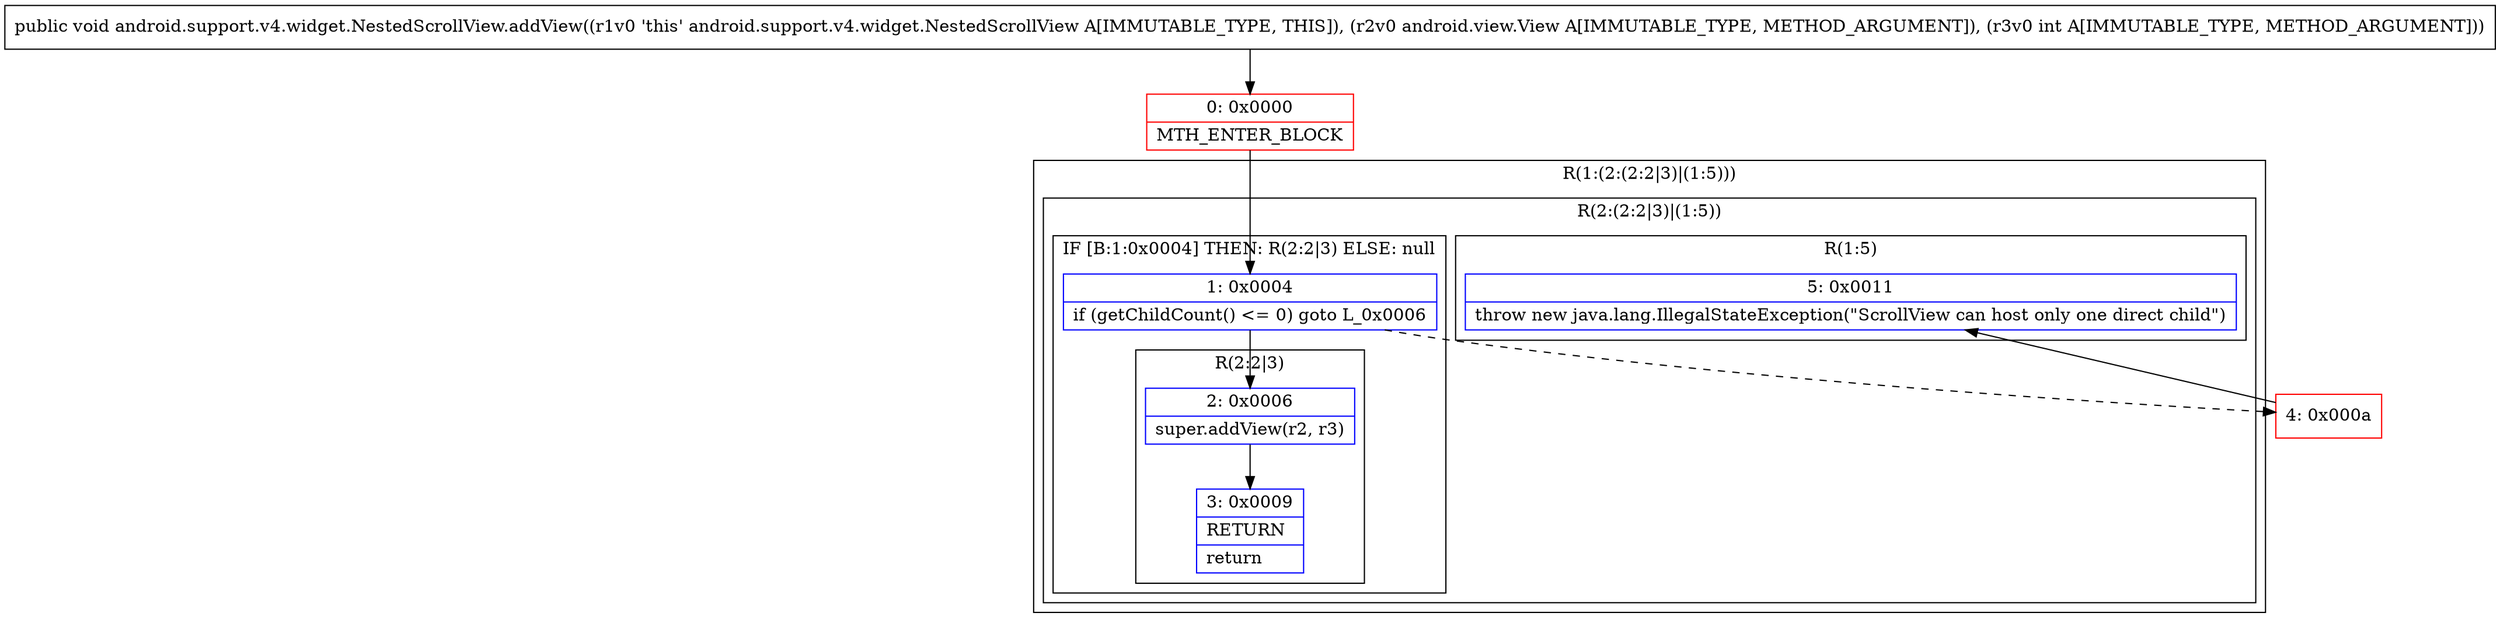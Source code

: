 digraph "CFG forandroid.support.v4.widget.NestedScrollView.addView(Landroid\/view\/View;I)V" {
subgraph cluster_Region_1470104965 {
label = "R(1:(2:(2:2|3)|(1:5)))";
node [shape=record,color=blue];
subgraph cluster_Region_1787856063 {
label = "R(2:(2:2|3)|(1:5))";
node [shape=record,color=blue];
subgraph cluster_IfRegion_1227219829 {
label = "IF [B:1:0x0004] THEN: R(2:2|3) ELSE: null";
node [shape=record,color=blue];
Node_1 [shape=record,label="{1\:\ 0x0004|if (getChildCount() \<= 0) goto L_0x0006\l}"];
subgraph cluster_Region_687255803 {
label = "R(2:2|3)";
node [shape=record,color=blue];
Node_2 [shape=record,label="{2\:\ 0x0006|super.addView(r2, r3)\l}"];
Node_3 [shape=record,label="{3\:\ 0x0009|RETURN\l|return\l}"];
}
}
subgraph cluster_Region_2142045261 {
label = "R(1:5)";
node [shape=record,color=blue];
Node_5 [shape=record,label="{5\:\ 0x0011|throw new java.lang.IllegalStateException(\"ScrollView can host only one direct child\")\l}"];
}
}
}
Node_0 [shape=record,color=red,label="{0\:\ 0x0000|MTH_ENTER_BLOCK\l}"];
Node_4 [shape=record,color=red,label="{4\:\ 0x000a}"];
MethodNode[shape=record,label="{public void android.support.v4.widget.NestedScrollView.addView((r1v0 'this' android.support.v4.widget.NestedScrollView A[IMMUTABLE_TYPE, THIS]), (r2v0 android.view.View A[IMMUTABLE_TYPE, METHOD_ARGUMENT]), (r3v0 int A[IMMUTABLE_TYPE, METHOD_ARGUMENT])) }"];
MethodNode -> Node_0;
Node_1 -> Node_2;
Node_1 -> Node_4[style=dashed];
Node_2 -> Node_3;
Node_0 -> Node_1;
Node_4 -> Node_5;
}

